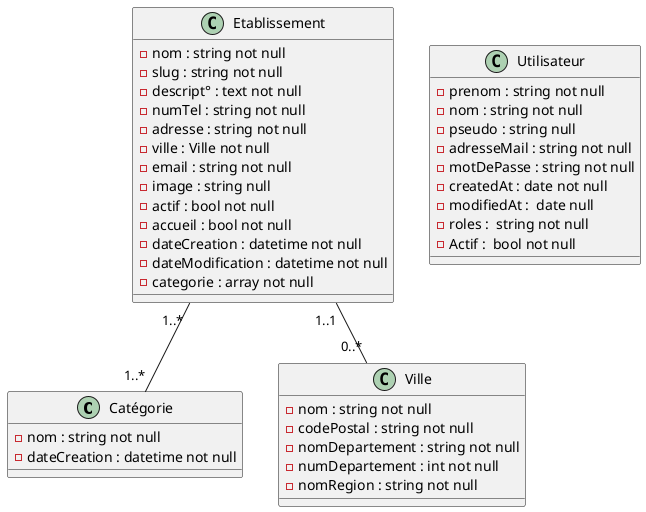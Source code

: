@startuml
'https://plantuml.com/class-diagram


class Catégorie {

-nom : string not null
-dateCreation : datetime not null

}

class Utilisateur
{
-prenom : string not null
-nom : string not null
-pseudo : string null
-adresseMail : string not null
-motDePasse : string not null
-createdAt : date not null
-modifiedAt :  date null
-roles :  string not null
-Actif :  bool not null
}


class Ville {

-nom : string not null
-codePostal : string not null
-nomDepartement : string not null
-numDepartement : int not null
-nomRegion : string not null

}

class Etablissement {

-nom : string not null
-slug : string not null
-descript° : text not null
-numTel : string not null
-adresse : string not null
-ville : Ville not null
-email : string not null
-image : string null
-actif : bool not null
-accueil : bool not null
-dateCreation : datetime not null
-dateModification : datetime not null
-categorie : array not null

}





Etablissement "1..* " -- "1..* " Catégorie
Etablissement "1..1 "-- "0..*"Ville
@enduml